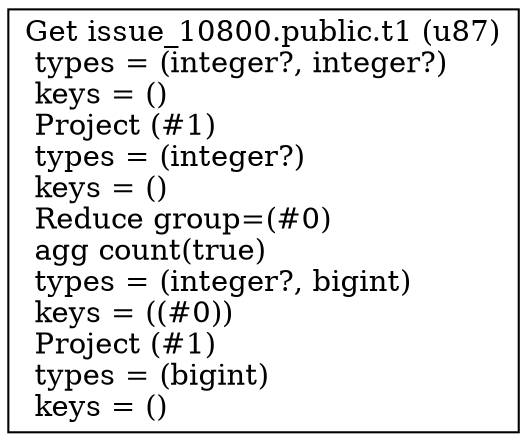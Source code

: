 digraph G {
    node0 [shape = record, label=" Get issue_10800.public.t1 (u87)\l  types = (integer?, integer?)\l  keys = ()\l Project (#1)\l  types = (integer?)\l  keys = ()\l Reduce group=(#0)\l  agg count(true)\l  types = (integer?, bigint)\l  keys = ((#0))\l Project (#1)\l  types = (bigint)\l  keys = ()\l"]
}
